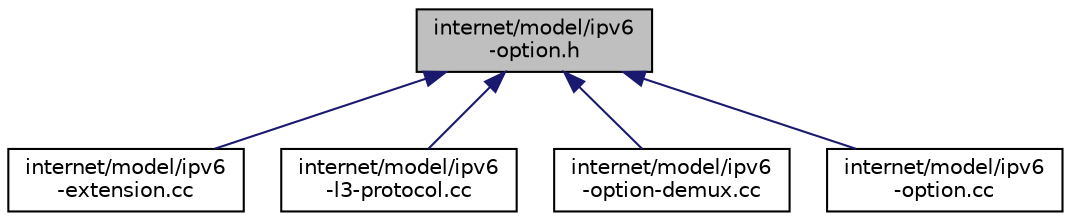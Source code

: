 digraph "internet/model/ipv6-option.h"
{
  edge [fontname="Helvetica",fontsize="10",labelfontname="Helvetica",labelfontsize="10"];
  node [fontname="Helvetica",fontsize="10",shape=record];
  Node1 [label="internet/model/ipv6\l-option.h",height=0.2,width=0.4,color="black", fillcolor="grey75", style="filled", fontcolor="black"];
  Node1 -> Node2 [dir="back",color="midnightblue",fontsize="10",style="solid"];
  Node2 [label="internet/model/ipv6\l-extension.cc",height=0.2,width=0.4,color="black", fillcolor="white", style="filled",URL="$d6/d25/ipv6-extension_8cc.html"];
  Node1 -> Node3 [dir="back",color="midnightblue",fontsize="10",style="solid"];
  Node3 [label="internet/model/ipv6\l-l3-protocol.cc",height=0.2,width=0.4,color="black", fillcolor="white", style="filled",URL="$de/d69/ipv6-l3-protocol_8cc.html"];
  Node1 -> Node4 [dir="back",color="midnightblue",fontsize="10",style="solid"];
  Node4 [label="internet/model/ipv6\l-option-demux.cc",height=0.2,width=0.4,color="black", fillcolor="white", style="filled",URL="$dd/da3/ipv6-option-demux_8cc.html"];
  Node1 -> Node5 [dir="back",color="midnightblue",fontsize="10",style="solid"];
  Node5 [label="internet/model/ipv6\l-option.cc",height=0.2,width=0.4,color="black", fillcolor="white", style="filled",URL="$d1/de1/ipv6-option_8cc.html"];
}
